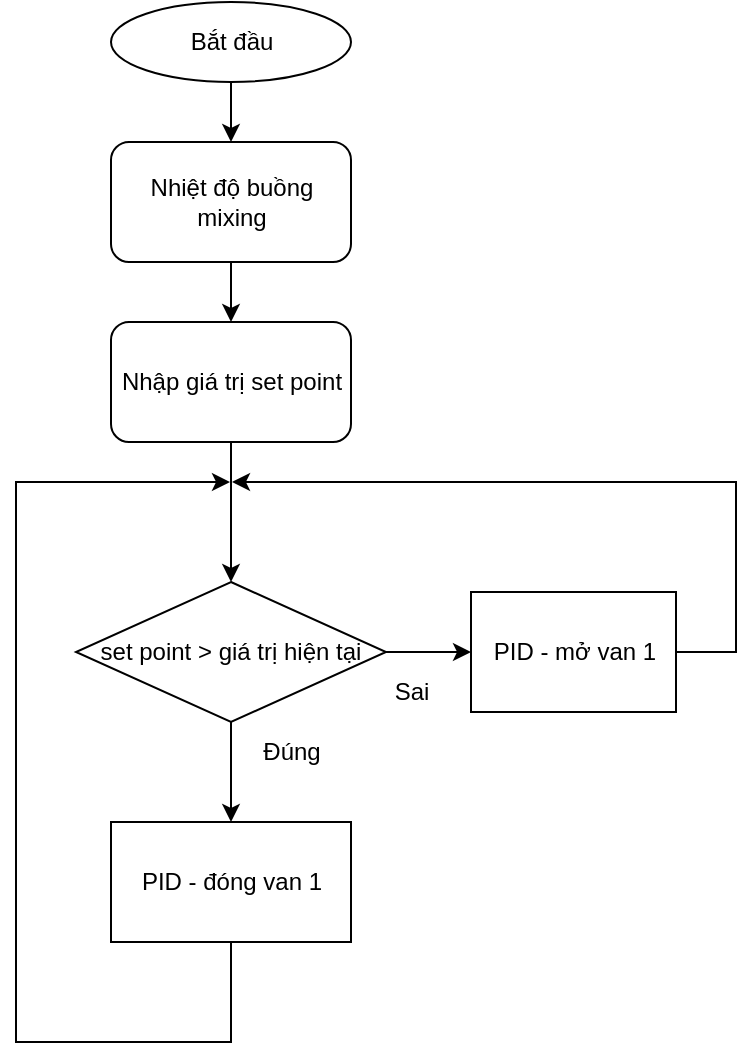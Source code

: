 <mxfile version="18.1.3" type="device"><diagram id="XqKuNryK6qzfKYNogtMo" name="Page-1"><mxGraphModel dx="1422" dy="875" grid="1" gridSize="1" guides="1" tooltips="1" connect="1" arrows="1" fold="1" page="1" pageScale="1" pageWidth="850" pageHeight="1100" math="0" shadow="0"><root><mxCell id="0"/><mxCell id="1" parent="0"/><mxCell id="bayb-IgysxJFFiNxRh9U-8" style="edgeStyle=orthogonalEdgeStyle;rounded=0;orthogonalLoop=1;jettySize=auto;html=1;entryX=0.5;entryY=0;entryDx=0;entryDy=0;" parent="1" source="bayb-IgysxJFFiNxRh9U-1" target="bayb-IgysxJFFiNxRh9U-2" edge="1"><mxGeometry relative="1" as="geometry"/></mxCell><mxCell id="bayb-IgysxJFFiNxRh9U-1" value="Bắt đầu" style="ellipse;whiteSpace=wrap;html=1;" parent="1" vertex="1"><mxGeometry x="247.5" y="240" width="120" height="40" as="geometry"/></mxCell><mxCell id="bayb-IgysxJFFiNxRh9U-9" style="edgeStyle=orthogonalEdgeStyle;rounded=0;orthogonalLoop=1;jettySize=auto;html=1;entryX=0.5;entryY=0;entryDx=0;entryDy=0;" parent="1" source="bayb-IgysxJFFiNxRh9U-2" target="bayb-IgysxJFFiNxRh9U-4" edge="1"><mxGeometry relative="1" as="geometry"/></mxCell><mxCell id="bayb-IgysxJFFiNxRh9U-2" value="Nhiệt độ buồng mixing" style="rounded=1;whiteSpace=wrap;html=1;" parent="1" vertex="1"><mxGeometry x="247.5" y="310" width="120" height="60" as="geometry"/></mxCell><mxCell id="bayb-IgysxJFFiNxRh9U-10" style="edgeStyle=orthogonalEdgeStyle;rounded=0;orthogonalLoop=1;jettySize=auto;html=1;entryX=0.5;entryY=0;entryDx=0;entryDy=0;" parent="1" source="bayb-IgysxJFFiNxRh9U-4" target="bayb-IgysxJFFiNxRh9U-5" edge="1"><mxGeometry relative="1" as="geometry"/></mxCell><mxCell id="bayb-IgysxJFFiNxRh9U-4" value="Nhập giá trị set point" style="rounded=1;whiteSpace=wrap;html=1;" parent="1" vertex="1"><mxGeometry x="247.5" y="400" width="120" height="60" as="geometry"/></mxCell><mxCell id="bayb-IgysxJFFiNxRh9U-7" style="edgeStyle=orthogonalEdgeStyle;rounded=0;orthogonalLoop=1;jettySize=auto;html=1;entryX=0;entryY=0.5;entryDx=0;entryDy=0;" parent="1" source="bayb-IgysxJFFiNxRh9U-5" target="bayb-IgysxJFFiNxRh9U-6" edge="1"><mxGeometry relative="1" as="geometry"/></mxCell><mxCell id="bayb-IgysxJFFiNxRh9U-12" style="edgeStyle=orthogonalEdgeStyle;rounded=0;orthogonalLoop=1;jettySize=auto;html=1;entryX=0.5;entryY=0;entryDx=0;entryDy=0;" parent="1" source="bayb-IgysxJFFiNxRh9U-5" target="bayb-IgysxJFFiNxRh9U-11" edge="1"><mxGeometry relative="1" as="geometry"/></mxCell><mxCell id="bayb-IgysxJFFiNxRh9U-5" value="set point &amp;gt; giá trị hiện tại" style="rhombus;whiteSpace=wrap;html=1;" parent="1" vertex="1"><mxGeometry x="230" y="530" width="155" height="70" as="geometry"/></mxCell><mxCell id="2KlcZ0zAOtcLvtSWZnSg-2" style="edgeStyle=orthogonalEdgeStyle;rounded=0;orthogonalLoop=1;jettySize=auto;html=1;" edge="1" parent="1" source="bayb-IgysxJFFiNxRh9U-6"><mxGeometry relative="1" as="geometry"><mxPoint x="308" y="480" as="targetPoint"/><Array as="points"><mxPoint x="560" y="565"/><mxPoint x="560" y="480"/></Array></mxGeometry></mxCell><mxCell id="bayb-IgysxJFFiNxRh9U-6" value="PID - mở van 1" style="rounded=0;whiteSpace=wrap;html=1;" parent="1" vertex="1"><mxGeometry x="427.5" y="535" width="102.5" height="60" as="geometry"/></mxCell><mxCell id="2KlcZ0zAOtcLvtSWZnSg-3" style="edgeStyle=orthogonalEdgeStyle;rounded=0;orthogonalLoop=1;jettySize=auto;html=1;" edge="1" parent="1" source="bayb-IgysxJFFiNxRh9U-11"><mxGeometry relative="1" as="geometry"><mxPoint x="307" y="480" as="targetPoint"/><Array as="points"><mxPoint x="308" y="760"/><mxPoint x="200" y="760"/><mxPoint x="200" y="480"/></Array></mxGeometry></mxCell><mxCell id="bayb-IgysxJFFiNxRh9U-11" value="PID - đóng van 1" style="rounded=0;whiteSpace=wrap;html=1;" parent="1" vertex="1"><mxGeometry x="247.5" y="650" width="120" height="60" as="geometry"/></mxCell><mxCell id="bayb-IgysxJFFiNxRh9U-13" value="Đúng" style="text;html=1;strokeColor=none;fillColor=none;align=center;verticalAlign=middle;whiteSpace=wrap;rounded=0;" parent="1" vertex="1"><mxGeometry x="307.5" y="600" width="60" height="30" as="geometry"/></mxCell><mxCell id="bayb-IgysxJFFiNxRh9U-14" value="Sai" style="text;html=1;strokeColor=none;fillColor=none;align=center;verticalAlign=middle;whiteSpace=wrap;rounded=0;" parent="1" vertex="1"><mxGeometry x="367.5" y="570" width="60" height="30" as="geometry"/></mxCell></root></mxGraphModel></diagram></mxfile>